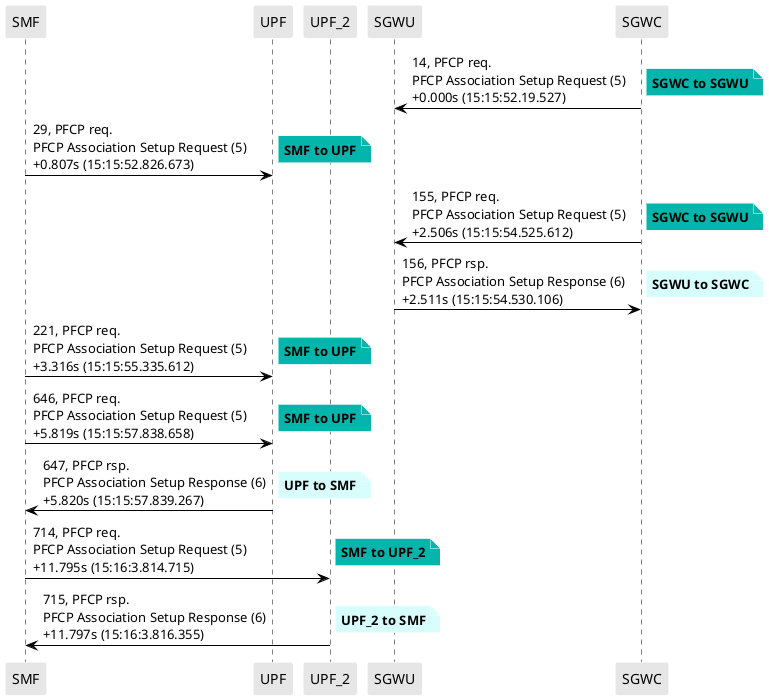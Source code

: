 @startuml
skinparam shadowing false
skinparam NoteBorderColor white
skinparam sequence {
    ArrowColor black
    LifeLineBorderColor black
    LifeLineBackgroundColor black
    ParticipantBorderColor white
    ParticipantBackgroundColor #e6e6e6
}
participant "SMF"
participant "UPF"
participant "UPF_2"
participant "SGWU"
participant "SGWC"

"SGWC" -> "SGWU": 14, PFCP req.\nPFCP Association Setup Request (5)\n+0.000s (15:15:52.19.527)

note right #03B5AA
**SGWC to SGWU**
end note

"SMF" -> "UPF": 29, PFCP req.\nPFCP Association Setup Request (5)\n+0.807s (15:15:52.826.673)

note right #03B5AA
**SMF to UPF**
end note

"SGWC" -> "SGWU": 155, PFCP req.\nPFCP Association Setup Request (5)\n+2.506s (15:15:54.525.612)

note right #03B5AA
**SGWC to SGWU**
end note

"SGWU" -> "SGWC": 156, PFCP rsp.\nPFCP Association Setup Response (6)\n+2.511s (15:15:54.530.106)

note right #D7FEFC
**SGWU to SGWC**
end note

"SMF" -> "UPF": 221, PFCP req.\nPFCP Association Setup Request (5)\n+3.316s (15:15:55.335.612)

note right #03B5AA
**SMF to UPF**
end note

"SMF" -> "UPF": 646, PFCP req.\nPFCP Association Setup Request (5)\n+5.819s (15:15:57.838.658)

note right #03B5AA
**SMF to UPF**
end note

"UPF" -> "SMF": 647, PFCP rsp.\nPFCP Association Setup Response (6)\n+5.820s (15:15:57.839.267)

note right #D7FEFC
**UPF to SMF**
end note

"SMF" -> "UPF_2": 714, PFCP req.\nPFCP Association Setup Request (5)\n+11.795s (15:16:3.814.715)

note right #03B5AA
**SMF to UPF_2**
end note

"UPF_2" -> "SMF": 715, PFCP rsp.\nPFCP Association Setup Response (6)\n+11.797s (15:16:3.816.355)

note right #D7FEFC
**UPF_2 to SMF**
end note

@enduml
